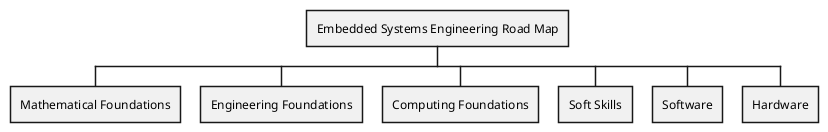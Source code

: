 @startwbs
* Embedded Systems Engineering Road Map
** Mathematical Foundations
** Engineering Foundations
** Computing Foundations
** Soft Skills
** Software
** Hardware
@endwbs
